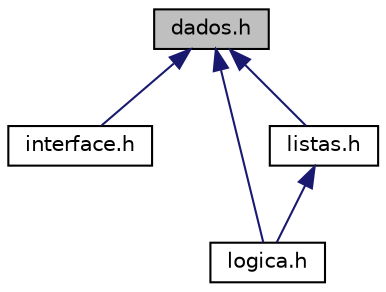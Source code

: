 digraph "dados.h"
{
  edge [fontname="Helvetica",fontsize="10",labelfontname="Helvetica",labelfontsize="10"];
  node [fontname="Helvetica",fontsize="10",shape=record];
  Node1 [label="dados.h",height=0.2,width=0.4,color="black", fillcolor="grey75", style="filled", fontcolor="black"];
  Node1 -> Node2 [dir="back",color="midnightblue",fontsize="10",style="solid"];
  Node2 [label="interface.h",height=0.2,width=0.4,color="black", fillcolor="white", style="filled",URL="$interface_8h.html"];
  Node1 -> Node3 [dir="back",color="midnightblue",fontsize="10",style="solid"];
  Node3 [label="logica.h",height=0.2,width=0.4,color="black", fillcolor="white", style="filled",URL="$logica_8h.html"];
  Node1 -> Node4 [dir="back",color="midnightblue",fontsize="10",style="solid"];
  Node4 [label="listas.h",height=0.2,width=0.4,color="black", fillcolor="white", style="filled",URL="$listas_8h.html"];
  Node4 -> Node3 [dir="back",color="midnightblue",fontsize="10",style="solid"];
}
